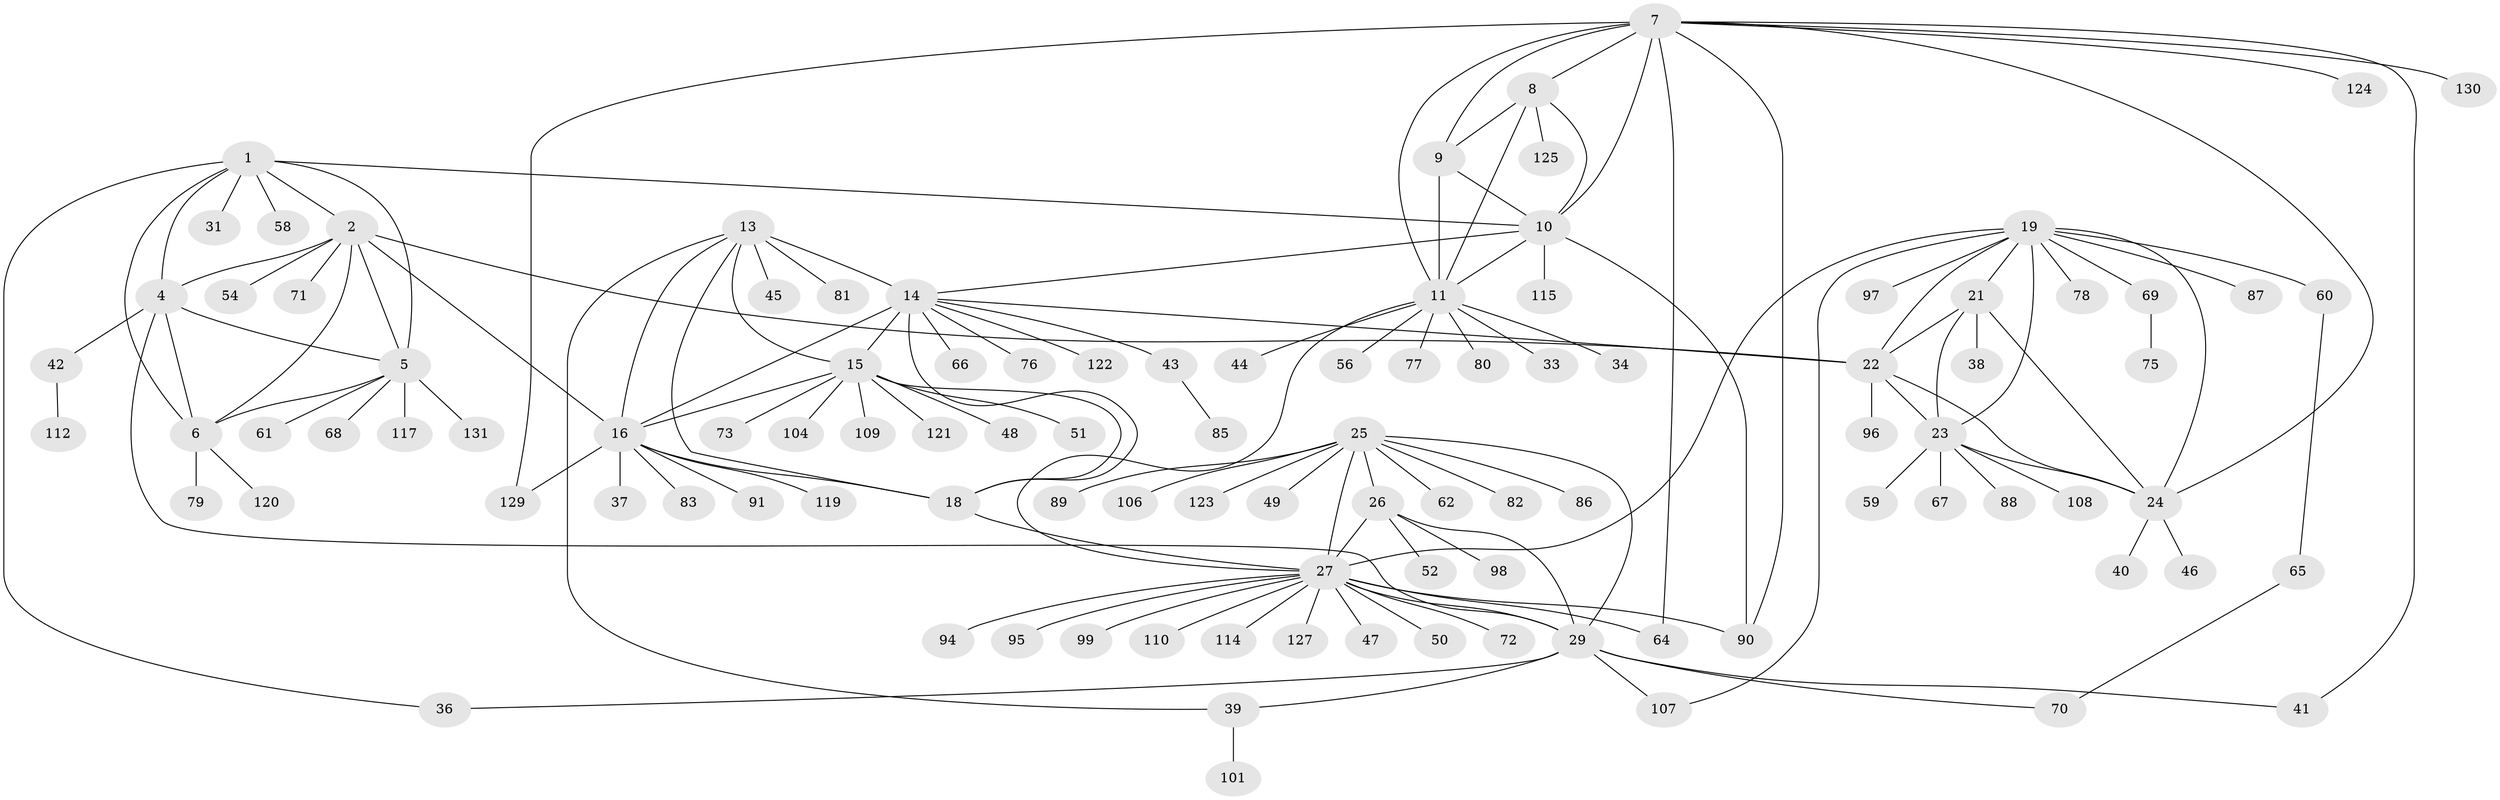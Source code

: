 // Generated by graph-tools (version 1.1) at 2025/52/02/27/25 19:52:17]
// undirected, 105 vertices, 146 edges
graph export_dot {
graph [start="1"]
  node [color=gray90,style=filled];
  1 [super="+3"];
  2 [super="+32"];
  4;
  5 [super="+84"];
  6 [super="+55"];
  7 [super="+93"];
  8;
  9 [super="+105"];
  10 [super="+113"];
  11 [super="+12"];
  13 [super="+103"];
  14 [super="+17"];
  15 [super="+53"];
  16 [super="+35"];
  18;
  19 [super="+20"];
  21 [super="+63"];
  22 [super="+102"];
  23 [super="+111"];
  24;
  25 [super="+116"];
  26 [super="+30"];
  27 [super="+28"];
  29 [super="+118"];
  31;
  33;
  34;
  36;
  37 [super="+126"];
  38;
  39 [super="+92"];
  40;
  41 [super="+128"];
  42 [super="+74"];
  43 [super="+57"];
  44;
  45;
  46;
  47;
  48;
  49;
  50;
  51;
  52;
  54;
  56;
  58;
  59;
  60;
  61;
  62;
  64;
  65;
  66;
  67;
  68;
  69;
  70;
  71;
  72;
  73;
  75;
  76;
  77;
  78;
  79;
  80;
  81;
  82;
  83;
  85;
  86;
  87;
  88;
  89;
  90 [super="+100"];
  91;
  94;
  95;
  96;
  97;
  98;
  99;
  101;
  104;
  106;
  107;
  108;
  109;
  110;
  112;
  114;
  115;
  117;
  119;
  120;
  121;
  122;
  123;
  124;
  125;
  127;
  129;
  130;
  131;
  1 -- 2 [weight=2];
  1 -- 4 [weight=2];
  1 -- 5 [weight=2];
  1 -- 6 [weight=2];
  1 -- 10;
  1 -- 31;
  1 -- 36;
  1 -- 58;
  2 -- 4;
  2 -- 5;
  2 -- 6;
  2 -- 16;
  2 -- 22;
  2 -- 54;
  2 -- 71;
  4 -- 5;
  4 -- 6;
  4 -- 29;
  4 -- 42;
  5 -- 6;
  5 -- 61;
  5 -- 68;
  5 -- 117;
  5 -- 131;
  6 -- 79;
  6 -- 120;
  7 -- 8;
  7 -- 9;
  7 -- 10;
  7 -- 11 [weight=2];
  7 -- 24;
  7 -- 41;
  7 -- 64;
  7 -- 90;
  7 -- 124;
  7 -- 129;
  7 -- 130;
  8 -- 9;
  8 -- 10;
  8 -- 11 [weight=2];
  8 -- 125;
  9 -- 10;
  9 -- 11 [weight=2];
  10 -- 11 [weight=2];
  10 -- 14;
  10 -- 115;
  10 -- 90;
  11 -- 33;
  11 -- 34;
  11 -- 44;
  11 -- 77;
  11 -- 80;
  11 -- 56;
  11 -- 27;
  13 -- 14 [weight=2];
  13 -- 15;
  13 -- 16;
  13 -- 18;
  13 -- 39;
  13 -- 45;
  13 -- 81;
  14 -- 15 [weight=2];
  14 -- 16 [weight=2];
  14 -- 18 [weight=2];
  14 -- 22;
  14 -- 43;
  14 -- 66;
  14 -- 76;
  14 -- 122;
  15 -- 16;
  15 -- 18;
  15 -- 48;
  15 -- 51;
  15 -- 73;
  15 -- 104;
  15 -- 109;
  15 -- 121;
  16 -- 18;
  16 -- 37;
  16 -- 83;
  16 -- 119;
  16 -- 129;
  16 -- 91;
  18 -- 27;
  19 -- 21 [weight=2];
  19 -- 22 [weight=2];
  19 -- 23 [weight=2];
  19 -- 24 [weight=2];
  19 -- 60;
  19 -- 97;
  19 -- 69;
  19 -- 107;
  19 -- 78;
  19 -- 87;
  19 -- 27;
  21 -- 22;
  21 -- 23;
  21 -- 24;
  21 -- 38;
  22 -- 23;
  22 -- 24;
  22 -- 96;
  23 -- 24;
  23 -- 59;
  23 -- 67;
  23 -- 88;
  23 -- 108;
  24 -- 40;
  24 -- 46;
  25 -- 26 [weight=2];
  25 -- 27 [weight=2];
  25 -- 29;
  25 -- 49;
  25 -- 62;
  25 -- 82;
  25 -- 86;
  25 -- 89;
  25 -- 106;
  25 -- 123;
  26 -- 27 [weight=4];
  26 -- 29 [weight=2];
  26 -- 98;
  26 -- 52;
  27 -- 29 [weight=2];
  27 -- 50;
  27 -- 64;
  27 -- 72;
  27 -- 90;
  27 -- 94;
  27 -- 95;
  27 -- 99;
  27 -- 110;
  27 -- 47;
  27 -- 114;
  27 -- 127;
  29 -- 36;
  29 -- 39;
  29 -- 41;
  29 -- 70;
  29 -- 107;
  39 -- 101;
  42 -- 112;
  43 -- 85;
  60 -- 65;
  65 -- 70;
  69 -- 75;
}
